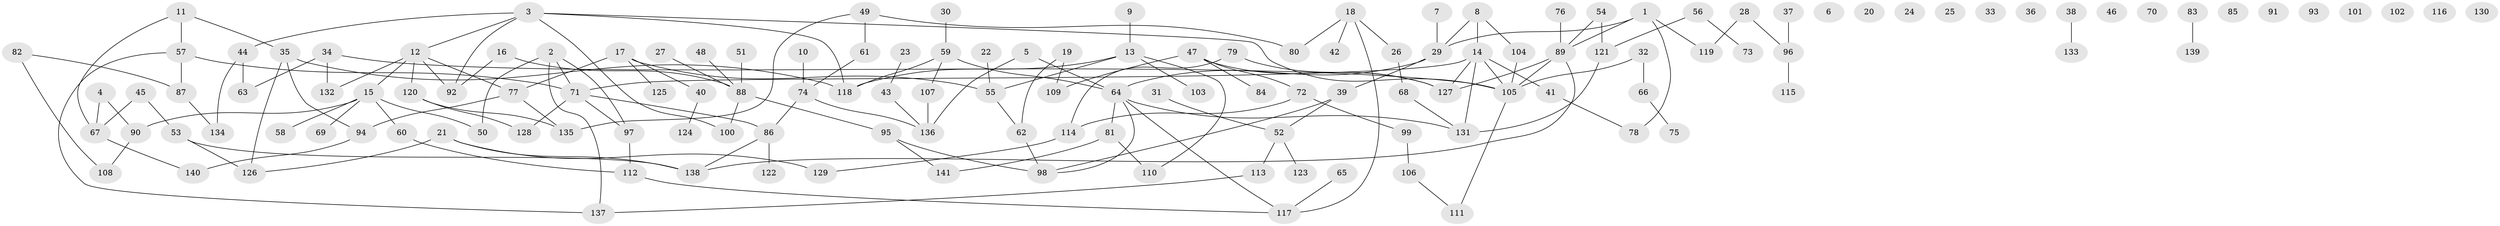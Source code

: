 // coarse degree distribution, {12: 0.03389830508474576, 4: 0.1016949152542373, 0: 0.288135593220339, 1: 0.1694915254237288, 5: 0.0847457627118644, 9: 0.01694915254237288, 2: 0.13559322033898305, 3: 0.15254237288135594, 7: 0.01694915254237288}
// Generated by graph-tools (version 1.1) at 2025/16/03/04/25 18:16:40]
// undirected, 141 vertices, 167 edges
graph export_dot {
graph [start="1"]
  node [color=gray90,style=filled];
  1;
  2;
  3;
  4;
  5;
  6;
  7;
  8;
  9;
  10;
  11;
  12;
  13;
  14;
  15;
  16;
  17;
  18;
  19;
  20;
  21;
  22;
  23;
  24;
  25;
  26;
  27;
  28;
  29;
  30;
  31;
  32;
  33;
  34;
  35;
  36;
  37;
  38;
  39;
  40;
  41;
  42;
  43;
  44;
  45;
  46;
  47;
  48;
  49;
  50;
  51;
  52;
  53;
  54;
  55;
  56;
  57;
  58;
  59;
  60;
  61;
  62;
  63;
  64;
  65;
  66;
  67;
  68;
  69;
  70;
  71;
  72;
  73;
  74;
  75;
  76;
  77;
  78;
  79;
  80;
  81;
  82;
  83;
  84;
  85;
  86;
  87;
  88;
  89;
  90;
  91;
  92;
  93;
  94;
  95;
  96;
  97;
  98;
  99;
  100;
  101;
  102;
  103;
  104;
  105;
  106;
  107;
  108;
  109;
  110;
  111;
  112;
  113;
  114;
  115;
  116;
  117;
  118;
  119;
  120;
  121;
  122;
  123;
  124;
  125;
  126;
  127;
  128;
  129;
  130;
  131;
  132;
  133;
  134;
  135;
  136;
  137;
  138;
  139;
  140;
  141;
  1 -- 29;
  1 -- 78;
  1 -- 89;
  1 -- 119;
  2 -- 50;
  2 -- 71;
  2 -- 97;
  2 -- 137;
  3 -- 12;
  3 -- 44;
  3 -- 92;
  3 -- 100;
  3 -- 105;
  3 -- 118;
  4 -- 67;
  4 -- 90;
  5 -- 64;
  5 -- 136;
  7 -- 29;
  8 -- 14;
  8 -- 29;
  8 -- 104;
  9 -- 13;
  10 -- 74;
  11 -- 35;
  11 -- 57;
  11 -- 67;
  12 -- 15;
  12 -- 77;
  12 -- 92;
  12 -- 120;
  12 -- 132;
  13 -- 55;
  13 -- 103;
  13 -- 110;
  13 -- 118;
  14 -- 41;
  14 -- 71;
  14 -- 105;
  14 -- 127;
  14 -- 131;
  15 -- 50;
  15 -- 58;
  15 -- 60;
  15 -- 69;
  15 -- 90;
  16 -- 88;
  16 -- 92;
  17 -- 40;
  17 -- 55;
  17 -- 77;
  17 -- 125;
  18 -- 26;
  18 -- 42;
  18 -- 80;
  18 -- 117;
  19 -- 62;
  19 -- 109;
  21 -- 126;
  21 -- 129;
  21 -- 138;
  22 -- 55;
  23 -- 43;
  26 -- 68;
  27 -- 88;
  28 -- 96;
  28 -- 119;
  29 -- 39;
  29 -- 64;
  30 -- 59;
  31 -- 52;
  32 -- 66;
  32 -- 105;
  34 -- 63;
  34 -- 105;
  34 -- 132;
  35 -- 94;
  35 -- 118;
  35 -- 126;
  37 -- 96;
  38 -- 133;
  39 -- 52;
  39 -- 98;
  40 -- 124;
  41 -- 78;
  43 -- 136;
  44 -- 63;
  44 -- 134;
  45 -- 53;
  45 -- 67;
  47 -- 72;
  47 -- 84;
  47 -- 109;
  47 -- 127;
  48 -- 88;
  49 -- 61;
  49 -- 80;
  49 -- 135;
  51 -- 88;
  52 -- 113;
  52 -- 123;
  53 -- 126;
  53 -- 138;
  54 -- 89;
  54 -- 121;
  55 -- 62;
  56 -- 73;
  56 -- 121;
  57 -- 71;
  57 -- 87;
  57 -- 137;
  59 -- 64;
  59 -- 107;
  59 -- 118;
  60 -- 112;
  61 -- 74;
  62 -- 98;
  64 -- 81;
  64 -- 98;
  64 -- 117;
  64 -- 131;
  65 -- 117;
  66 -- 75;
  67 -- 140;
  68 -- 131;
  71 -- 86;
  71 -- 97;
  71 -- 128;
  72 -- 99;
  72 -- 114;
  74 -- 86;
  74 -- 136;
  76 -- 89;
  77 -- 94;
  77 -- 135;
  79 -- 114;
  79 -- 127;
  81 -- 110;
  81 -- 141;
  82 -- 87;
  82 -- 108;
  83 -- 139;
  86 -- 122;
  86 -- 138;
  87 -- 134;
  88 -- 95;
  88 -- 100;
  89 -- 105;
  89 -- 127;
  89 -- 138;
  90 -- 108;
  94 -- 140;
  95 -- 98;
  95 -- 141;
  96 -- 115;
  97 -- 112;
  99 -- 106;
  104 -- 105;
  105 -- 111;
  106 -- 111;
  107 -- 136;
  112 -- 117;
  113 -- 137;
  114 -- 129;
  120 -- 128;
  120 -- 135;
  121 -- 131;
}
